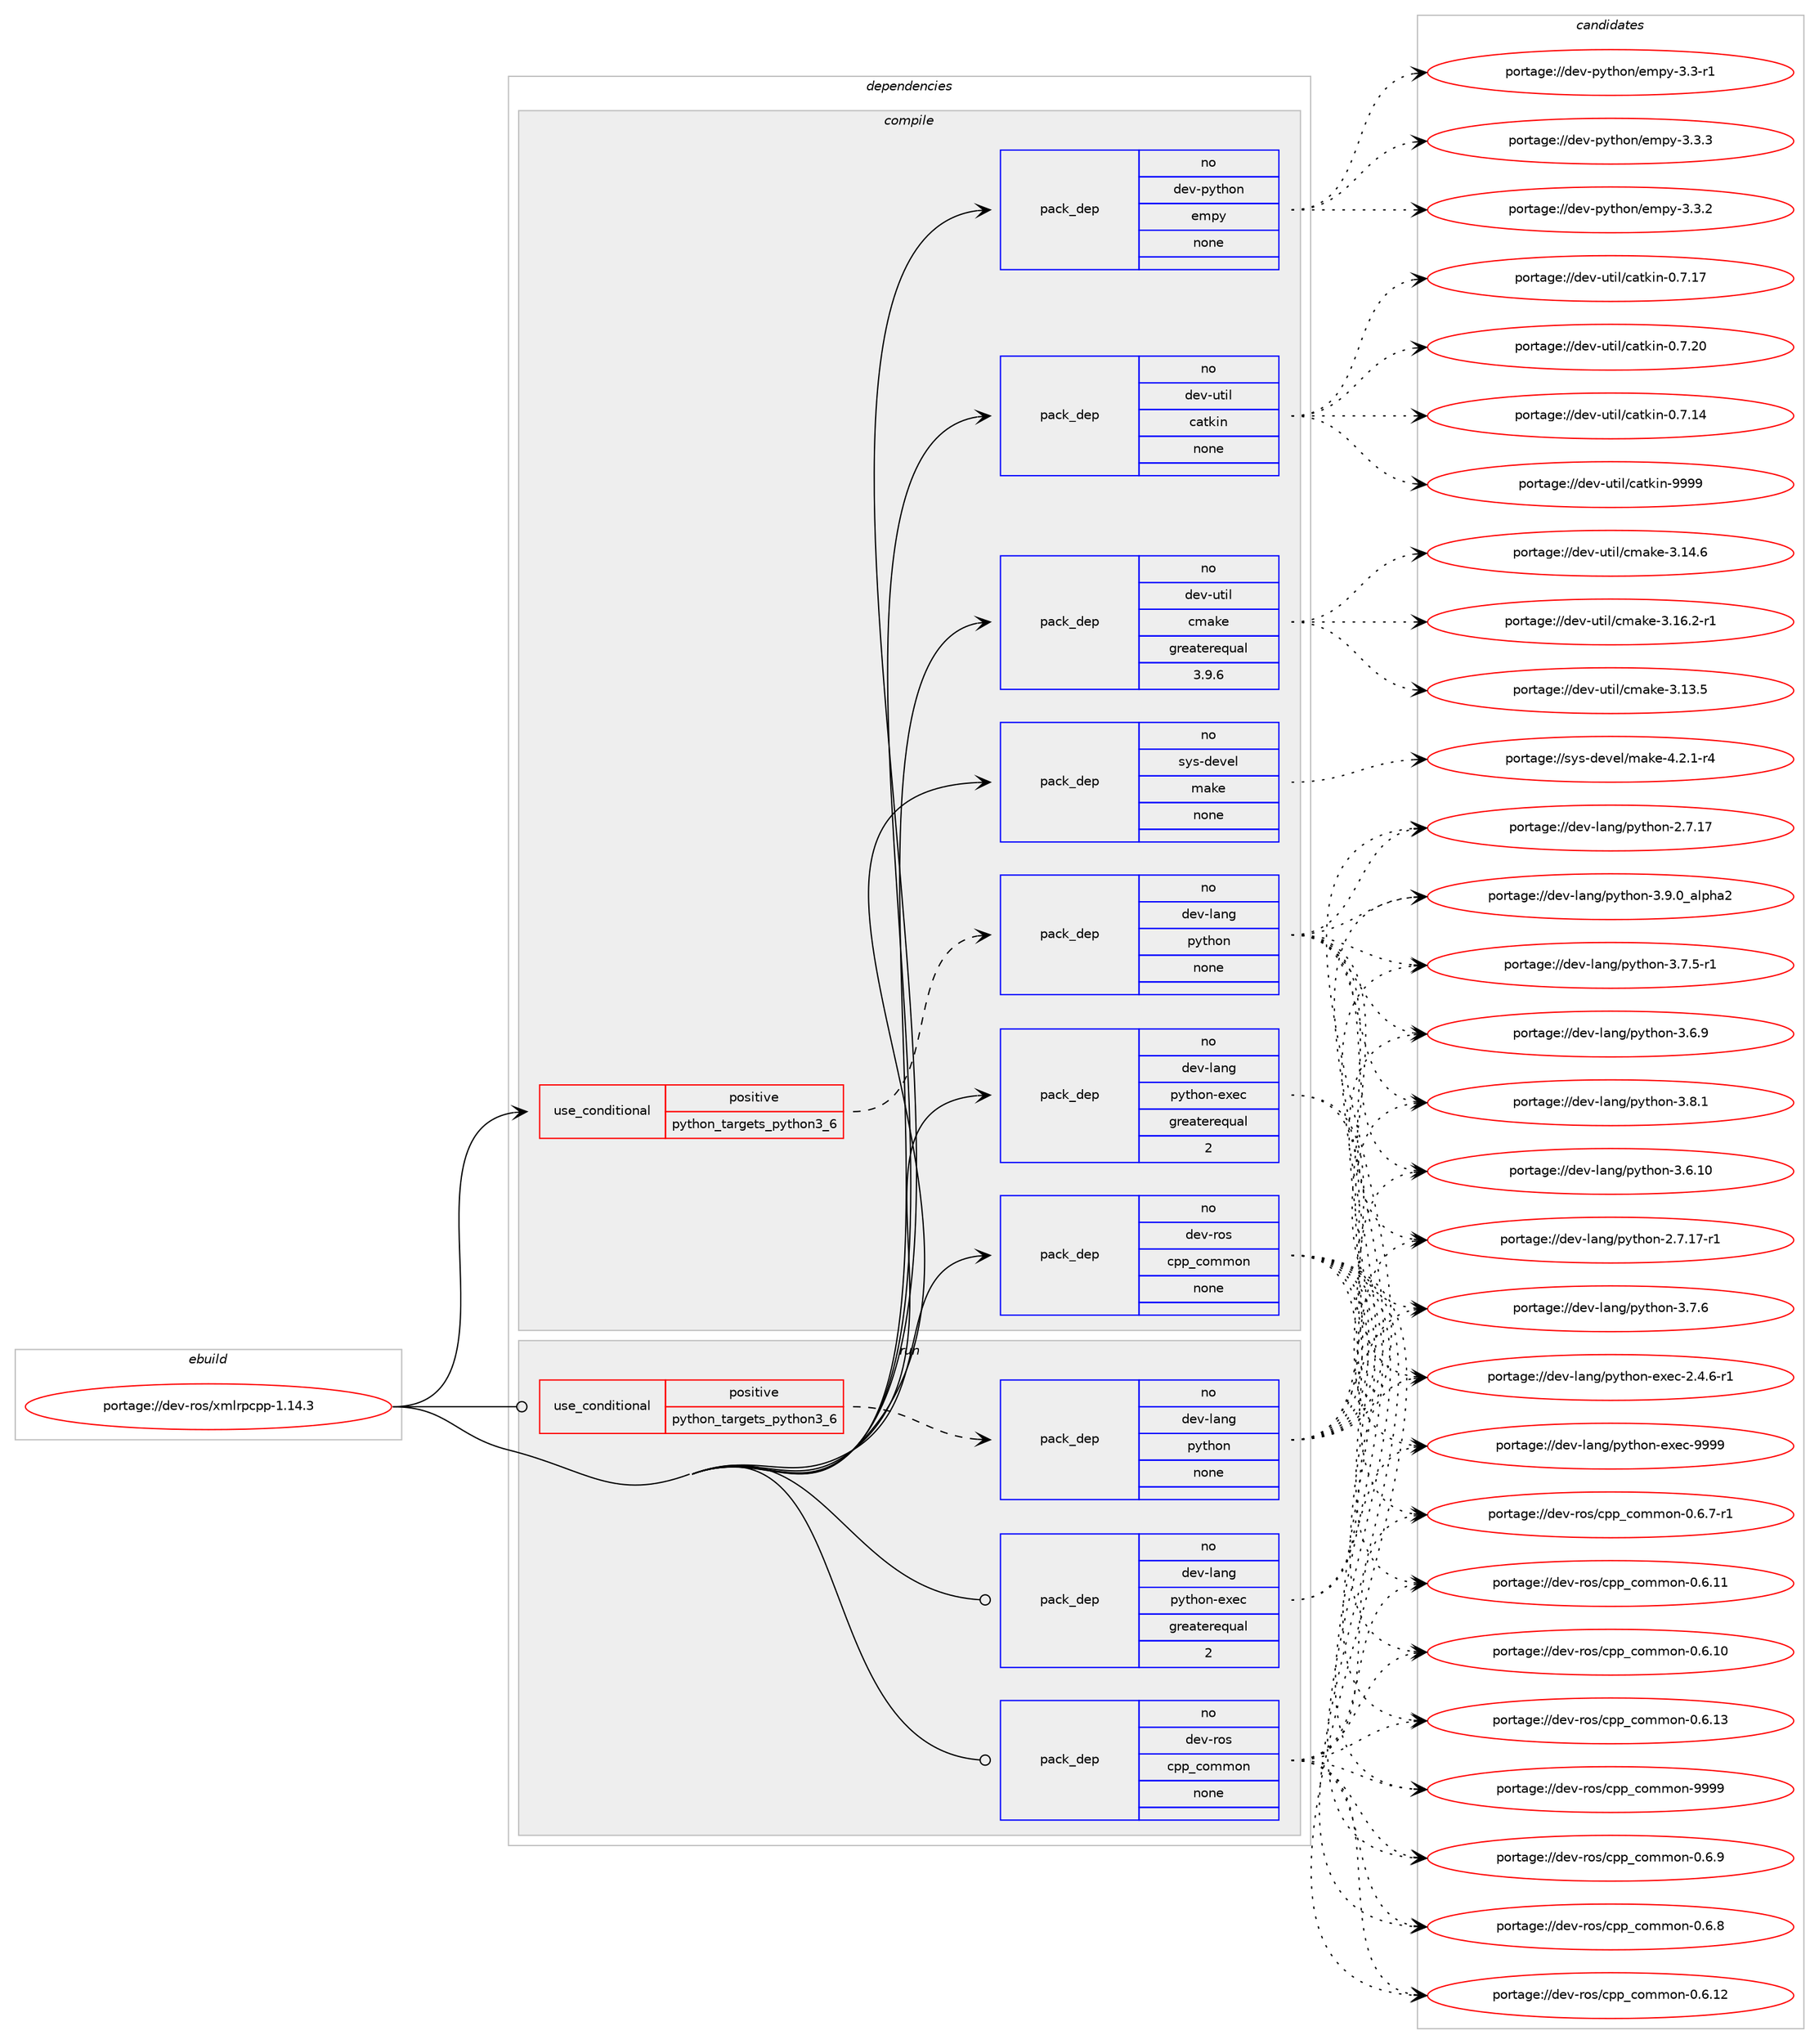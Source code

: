 digraph prolog {

# *************
# Graph options
# *************

newrank=true;
concentrate=true;
compound=true;
graph [rankdir=LR,fontname=Helvetica,fontsize=10,ranksep=1.5];#, ranksep=2.5, nodesep=0.2];
edge  [arrowhead=vee];
node  [fontname=Helvetica,fontsize=10];

# **********
# The ebuild
# **********

subgraph cluster_leftcol {
color=gray;
rank=same;
label=<<i>ebuild</i>>;
id [label="portage://dev-ros/xmlrpcpp-1.14.3", color=red, width=4, href="../dev-ros/xmlrpcpp-1.14.3.svg"];
}

# ****************
# The dependencies
# ****************

subgraph cluster_midcol {
color=gray;
label=<<i>dependencies</i>>;
subgraph cluster_compile {
fillcolor="#eeeeee";
style=filled;
label=<<i>compile</i>>;
subgraph cond95102 {
dependency371642 [label=<<TABLE BORDER="0" CELLBORDER="1" CELLSPACING="0" CELLPADDING="4"><TR><TD ROWSPAN="3" CELLPADDING="10">use_conditional</TD></TR><TR><TD>positive</TD></TR><TR><TD>python_targets_python3_6</TD></TR></TABLE>>, shape=none, color=red];
subgraph pack271687 {
dependency371643 [label=<<TABLE BORDER="0" CELLBORDER="1" CELLSPACING="0" CELLPADDING="4" WIDTH="220"><TR><TD ROWSPAN="6" CELLPADDING="30">pack_dep</TD></TR><TR><TD WIDTH="110">no</TD></TR><TR><TD>dev-lang</TD></TR><TR><TD>python</TD></TR><TR><TD>none</TD></TR><TR><TD></TD></TR></TABLE>>, shape=none, color=blue];
}
dependency371642:e -> dependency371643:w [weight=20,style="dashed",arrowhead="vee"];
}
id:e -> dependency371642:w [weight=20,style="solid",arrowhead="vee"];
subgraph pack271688 {
dependency371644 [label=<<TABLE BORDER="0" CELLBORDER="1" CELLSPACING="0" CELLPADDING="4" WIDTH="220"><TR><TD ROWSPAN="6" CELLPADDING="30">pack_dep</TD></TR><TR><TD WIDTH="110">no</TD></TR><TR><TD>dev-lang</TD></TR><TR><TD>python-exec</TD></TR><TR><TD>greaterequal</TD></TR><TR><TD>2</TD></TR></TABLE>>, shape=none, color=blue];
}
id:e -> dependency371644:w [weight=20,style="solid",arrowhead="vee"];
subgraph pack271689 {
dependency371645 [label=<<TABLE BORDER="0" CELLBORDER="1" CELLSPACING="0" CELLPADDING="4" WIDTH="220"><TR><TD ROWSPAN="6" CELLPADDING="30">pack_dep</TD></TR><TR><TD WIDTH="110">no</TD></TR><TR><TD>dev-python</TD></TR><TR><TD>empy</TD></TR><TR><TD>none</TD></TR><TR><TD></TD></TR></TABLE>>, shape=none, color=blue];
}
id:e -> dependency371645:w [weight=20,style="solid",arrowhead="vee"];
subgraph pack271690 {
dependency371646 [label=<<TABLE BORDER="0" CELLBORDER="1" CELLSPACING="0" CELLPADDING="4" WIDTH="220"><TR><TD ROWSPAN="6" CELLPADDING="30">pack_dep</TD></TR><TR><TD WIDTH="110">no</TD></TR><TR><TD>dev-ros</TD></TR><TR><TD>cpp_common</TD></TR><TR><TD>none</TD></TR><TR><TD></TD></TR></TABLE>>, shape=none, color=blue];
}
id:e -> dependency371646:w [weight=20,style="solid",arrowhead="vee"];
subgraph pack271691 {
dependency371647 [label=<<TABLE BORDER="0" CELLBORDER="1" CELLSPACING="0" CELLPADDING="4" WIDTH="220"><TR><TD ROWSPAN="6" CELLPADDING="30">pack_dep</TD></TR><TR><TD WIDTH="110">no</TD></TR><TR><TD>dev-util</TD></TR><TR><TD>catkin</TD></TR><TR><TD>none</TD></TR><TR><TD></TD></TR></TABLE>>, shape=none, color=blue];
}
id:e -> dependency371647:w [weight=20,style="solid",arrowhead="vee"];
subgraph pack271692 {
dependency371648 [label=<<TABLE BORDER="0" CELLBORDER="1" CELLSPACING="0" CELLPADDING="4" WIDTH="220"><TR><TD ROWSPAN="6" CELLPADDING="30">pack_dep</TD></TR><TR><TD WIDTH="110">no</TD></TR><TR><TD>dev-util</TD></TR><TR><TD>cmake</TD></TR><TR><TD>greaterequal</TD></TR><TR><TD>3.9.6</TD></TR></TABLE>>, shape=none, color=blue];
}
id:e -> dependency371648:w [weight=20,style="solid",arrowhead="vee"];
subgraph pack271693 {
dependency371649 [label=<<TABLE BORDER="0" CELLBORDER="1" CELLSPACING="0" CELLPADDING="4" WIDTH="220"><TR><TD ROWSPAN="6" CELLPADDING="30">pack_dep</TD></TR><TR><TD WIDTH="110">no</TD></TR><TR><TD>sys-devel</TD></TR><TR><TD>make</TD></TR><TR><TD>none</TD></TR><TR><TD></TD></TR></TABLE>>, shape=none, color=blue];
}
id:e -> dependency371649:w [weight=20,style="solid",arrowhead="vee"];
}
subgraph cluster_compileandrun {
fillcolor="#eeeeee";
style=filled;
label=<<i>compile and run</i>>;
}
subgraph cluster_run {
fillcolor="#eeeeee";
style=filled;
label=<<i>run</i>>;
subgraph cond95103 {
dependency371650 [label=<<TABLE BORDER="0" CELLBORDER="1" CELLSPACING="0" CELLPADDING="4"><TR><TD ROWSPAN="3" CELLPADDING="10">use_conditional</TD></TR><TR><TD>positive</TD></TR><TR><TD>python_targets_python3_6</TD></TR></TABLE>>, shape=none, color=red];
subgraph pack271694 {
dependency371651 [label=<<TABLE BORDER="0" CELLBORDER="1" CELLSPACING="0" CELLPADDING="4" WIDTH="220"><TR><TD ROWSPAN="6" CELLPADDING="30">pack_dep</TD></TR><TR><TD WIDTH="110">no</TD></TR><TR><TD>dev-lang</TD></TR><TR><TD>python</TD></TR><TR><TD>none</TD></TR><TR><TD></TD></TR></TABLE>>, shape=none, color=blue];
}
dependency371650:e -> dependency371651:w [weight=20,style="dashed",arrowhead="vee"];
}
id:e -> dependency371650:w [weight=20,style="solid",arrowhead="odot"];
subgraph pack271695 {
dependency371652 [label=<<TABLE BORDER="0" CELLBORDER="1" CELLSPACING="0" CELLPADDING="4" WIDTH="220"><TR><TD ROWSPAN="6" CELLPADDING="30">pack_dep</TD></TR><TR><TD WIDTH="110">no</TD></TR><TR><TD>dev-lang</TD></TR><TR><TD>python-exec</TD></TR><TR><TD>greaterequal</TD></TR><TR><TD>2</TD></TR></TABLE>>, shape=none, color=blue];
}
id:e -> dependency371652:w [weight=20,style="solid",arrowhead="odot"];
subgraph pack271696 {
dependency371653 [label=<<TABLE BORDER="0" CELLBORDER="1" CELLSPACING="0" CELLPADDING="4" WIDTH="220"><TR><TD ROWSPAN="6" CELLPADDING="30">pack_dep</TD></TR><TR><TD WIDTH="110">no</TD></TR><TR><TD>dev-ros</TD></TR><TR><TD>cpp_common</TD></TR><TR><TD>none</TD></TR><TR><TD></TD></TR></TABLE>>, shape=none, color=blue];
}
id:e -> dependency371653:w [weight=20,style="solid",arrowhead="odot"];
}
}

# **************
# The candidates
# **************

subgraph cluster_choices {
rank=same;
color=gray;
label=<<i>candidates</i>>;

subgraph choice271687 {
color=black;
nodesep=1;
choice10010111845108971101034711212111610411111045514657464895971081121049750 [label="portage://dev-lang/python-3.9.0_alpha2", color=red, width=4,href="../dev-lang/python-3.9.0_alpha2.svg"];
choice100101118451089711010347112121116104111110455146564649 [label="portage://dev-lang/python-3.8.1", color=red, width=4,href="../dev-lang/python-3.8.1.svg"];
choice100101118451089711010347112121116104111110455146554654 [label="portage://dev-lang/python-3.7.6", color=red, width=4,href="../dev-lang/python-3.7.6.svg"];
choice1001011184510897110103471121211161041111104551465546534511449 [label="portage://dev-lang/python-3.7.5-r1", color=red, width=4,href="../dev-lang/python-3.7.5-r1.svg"];
choice100101118451089711010347112121116104111110455146544657 [label="portage://dev-lang/python-3.6.9", color=red, width=4,href="../dev-lang/python-3.6.9.svg"];
choice10010111845108971101034711212111610411111045514654464948 [label="portage://dev-lang/python-3.6.10", color=red, width=4,href="../dev-lang/python-3.6.10.svg"];
choice100101118451089711010347112121116104111110455046554649554511449 [label="portage://dev-lang/python-2.7.17-r1", color=red, width=4,href="../dev-lang/python-2.7.17-r1.svg"];
choice10010111845108971101034711212111610411111045504655464955 [label="portage://dev-lang/python-2.7.17", color=red, width=4,href="../dev-lang/python-2.7.17.svg"];
dependency371643:e -> choice10010111845108971101034711212111610411111045514657464895971081121049750:w [style=dotted,weight="100"];
dependency371643:e -> choice100101118451089711010347112121116104111110455146564649:w [style=dotted,weight="100"];
dependency371643:e -> choice100101118451089711010347112121116104111110455146554654:w [style=dotted,weight="100"];
dependency371643:e -> choice1001011184510897110103471121211161041111104551465546534511449:w [style=dotted,weight="100"];
dependency371643:e -> choice100101118451089711010347112121116104111110455146544657:w [style=dotted,weight="100"];
dependency371643:e -> choice10010111845108971101034711212111610411111045514654464948:w [style=dotted,weight="100"];
dependency371643:e -> choice100101118451089711010347112121116104111110455046554649554511449:w [style=dotted,weight="100"];
dependency371643:e -> choice10010111845108971101034711212111610411111045504655464955:w [style=dotted,weight="100"];
}
subgraph choice271688 {
color=black;
nodesep=1;
choice10010111845108971101034711212111610411111045101120101994557575757 [label="portage://dev-lang/python-exec-9999", color=red, width=4,href="../dev-lang/python-exec-9999.svg"];
choice10010111845108971101034711212111610411111045101120101994550465246544511449 [label="portage://dev-lang/python-exec-2.4.6-r1", color=red, width=4,href="../dev-lang/python-exec-2.4.6-r1.svg"];
dependency371644:e -> choice10010111845108971101034711212111610411111045101120101994557575757:w [style=dotted,weight="100"];
dependency371644:e -> choice10010111845108971101034711212111610411111045101120101994550465246544511449:w [style=dotted,weight="100"];
}
subgraph choice271689 {
color=black;
nodesep=1;
choice1001011184511212111610411111047101109112121455146514651 [label="portage://dev-python/empy-3.3.3", color=red, width=4,href="../dev-python/empy-3.3.3.svg"];
choice1001011184511212111610411111047101109112121455146514650 [label="portage://dev-python/empy-3.3.2", color=red, width=4,href="../dev-python/empy-3.3.2.svg"];
choice1001011184511212111610411111047101109112121455146514511449 [label="portage://dev-python/empy-3.3-r1", color=red, width=4,href="../dev-python/empy-3.3-r1.svg"];
dependency371645:e -> choice1001011184511212111610411111047101109112121455146514651:w [style=dotted,weight="100"];
dependency371645:e -> choice1001011184511212111610411111047101109112121455146514650:w [style=dotted,weight="100"];
dependency371645:e -> choice1001011184511212111610411111047101109112121455146514511449:w [style=dotted,weight="100"];
}
subgraph choice271690 {
color=black;
nodesep=1;
choice10010111845114111115479911211295991111091091111104557575757 [label="portage://dev-ros/cpp_common-9999", color=red, width=4,href="../dev-ros/cpp_common-9999.svg"];
choice1001011184511411111547991121129599111109109111110454846544657 [label="portage://dev-ros/cpp_common-0.6.9", color=red, width=4,href="../dev-ros/cpp_common-0.6.9.svg"];
choice1001011184511411111547991121129599111109109111110454846544656 [label="portage://dev-ros/cpp_common-0.6.8", color=red, width=4,href="../dev-ros/cpp_common-0.6.8.svg"];
choice10010111845114111115479911211295991111091091111104548465446554511449 [label="portage://dev-ros/cpp_common-0.6.7-r1", color=red, width=4,href="../dev-ros/cpp_common-0.6.7-r1.svg"];
choice100101118451141111154799112112959911110910911111045484654464951 [label="portage://dev-ros/cpp_common-0.6.13", color=red, width=4,href="../dev-ros/cpp_common-0.6.13.svg"];
choice100101118451141111154799112112959911110910911111045484654464950 [label="portage://dev-ros/cpp_common-0.6.12", color=red, width=4,href="../dev-ros/cpp_common-0.6.12.svg"];
choice100101118451141111154799112112959911110910911111045484654464949 [label="portage://dev-ros/cpp_common-0.6.11", color=red, width=4,href="../dev-ros/cpp_common-0.6.11.svg"];
choice100101118451141111154799112112959911110910911111045484654464948 [label="portage://dev-ros/cpp_common-0.6.10", color=red, width=4,href="../dev-ros/cpp_common-0.6.10.svg"];
dependency371646:e -> choice10010111845114111115479911211295991111091091111104557575757:w [style=dotted,weight="100"];
dependency371646:e -> choice1001011184511411111547991121129599111109109111110454846544657:w [style=dotted,weight="100"];
dependency371646:e -> choice1001011184511411111547991121129599111109109111110454846544656:w [style=dotted,weight="100"];
dependency371646:e -> choice10010111845114111115479911211295991111091091111104548465446554511449:w [style=dotted,weight="100"];
dependency371646:e -> choice100101118451141111154799112112959911110910911111045484654464951:w [style=dotted,weight="100"];
dependency371646:e -> choice100101118451141111154799112112959911110910911111045484654464950:w [style=dotted,weight="100"];
dependency371646:e -> choice100101118451141111154799112112959911110910911111045484654464949:w [style=dotted,weight="100"];
dependency371646:e -> choice100101118451141111154799112112959911110910911111045484654464948:w [style=dotted,weight="100"];
}
subgraph choice271691 {
color=black;
nodesep=1;
choice100101118451171161051084799971161071051104557575757 [label="portage://dev-util/catkin-9999", color=red, width=4,href="../dev-util/catkin-9999.svg"];
choice1001011184511711610510847999711610710511045484655465048 [label="portage://dev-util/catkin-0.7.20", color=red, width=4,href="../dev-util/catkin-0.7.20.svg"];
choice1001011184511711610510847999711610710511045484655464955 [label="portage://dev-util/catkin-0.7.17", color=red, width=4,href="../dev-util/catkin-0.7.17.svg"];
choice1001011184511711610510847999711610710511045484655464952 [label="portage://dev-util/catkin-0.7.14", color=red, width=4,href="../dev-util/catkin-0.7.14.svg"];
dependency371647:e -> choice100101118451171161051084799971161071051104557575757:w [style=dotted,weight="100"];
dependency371647:e -> choice1001011184511711610510847999711610710511045484655465048:w [style=dotted,weight="100"];
dependency371647:e -> choice1001011184511711610510847999711610710511045484655464955:w [style=dotted,weight="100"];
dependency371647:e -> choice1001011184511711610510847999711610710511045484655464952:w [style=dotted,weight="100"];
}
subgraph choice271692 {
color=black;
nodesep=1;
choice10010111845117116105108479910997107101455146495446504511449 [label="portage://dev-util/cmake-3.16.2-r1", color=red, width=4,href="../dev-util/cmake-3.16.2-r1.svg"];
choice1001011184511711610510847991099710710145514649524654 [label="portage://dev-util/cmake-3.14.6", color=red, width=4,href="../dev-util/cmake-3.14.6.svg"];
choice1001011184511711610510847991099710710145514649514653 [label="portage://dev-util/cmake-3.13.5", color=red, width=4,href="../dev-util/cmake-3.13.5.svg"];
dependency371648:e -> choice10010111845117116105108479910997107101455146495446504511449:w [style=dotted,weight="100"];
dependency371648:e -> choice1001011184511711610510847991099710710145514649524654:w [style=dotted,weight="100"];
dependency371648:e -> choice1001011184511711610510847991099710710145514649514653:w [style=dotted,weight="100"];
}
subgraph choice271693 {
color=black;
nodesep=1;
choice1151211154510010111810110847109971071014552465046494511452 [label="portage://sys-devel/make-4.2.1-r4", color=red, width=4,href="../sys-devel/make-4.2.1-r4.svg"];
dependency371649:e -> choice1151211154510010111810110847109971071014552465046494511452:w [style=dotted,weight="100"];
}
subgraph choice271694 {
color=black;
nodesep=1;
choice10010111845108971101034711212111610411111045514657464895971081121049750 [label="portage://dev-lang/python-3.9.0_alpha2", color=red, width=4,href="../dev-lang/python-3.9.0_alpha2.svg"];
choice100101118451089711010347112121116104111110455146564649 [label="portage://dev-lang/python-3.8.1", color=red, width=4,href="../dev-lang/python-3.8.1.svg"];
choice100101118451089711010347112121116104111110455146554654 [label="portage://dev-lang/python-3.7.6", color=red, width=4,href="../dev-lang/python-3.7.6.svg"];
choice1001011184510897110103471121211161041111104551465546534511449 [label="portage://dev-lang/python-3.7.5-r1", color=red, width=4,href="../dev-lang/python-3.7.5-r1.svg"];
choice100101118451089711010347112121116104111110455146544657 [label="portage://dev-lang/python-3.6.9", color=red, width=4,href="../dev-lang/python-3.6.9.svg"];
choice10010111845108971101034711212111610411111045514654464948 [label="portage://dev-lang/python-3.6.10", color=red, width=4,href="../dev-lang/python-3.6.10.svg"];
choice100101118451089711010347112121116104111110455046554649554511449 [label="portage://dev-lang/python-2.7.17-r1", color=red, width=4,href="../dev-lang/python-2.7.17-r1.svg"];
choice10010111845108971101034711212111610411111045504655464955 [label="portage://dev-lang/python-2.7.17", color=red, width=4,href="../dev-lang/python-2.7.17.svg"];
dependency371651:e -> choice10010111845108971101034711212111610411111045514657464895971081121049750:w [style=dotted,weight="100"];
dependency371651:e -> choice100101118451089711010347112121116104111110455146564649:w [style=dotted,weight="100"];
dependency371651:e -> choice100101118451089711010347112121116104111110455146554654:w [style=dotted,weight="100"];
dependency371651:e -> choice1001011184510897110103471121211161041111104551465546534511449:w [style=dotted,weight="100"];
dependency371651:e -> choice100101118451089711010347112121116104111110455146544657:w [style=dotted,weight="100"];
dependency371651:e -> choice10010111845108971101034711212111610411111045514654464948:w [style=dotted,weight="100"];
dependency371651:e -> choice100101118451089711010347112121116104111110455046554649554511449:w [style=dotted,weight="100"];
dependency371651:e -> choice10010111845108971101034711212111610411111045504655464955:w [style=dotted,weight="100"];
}
subgraph choice271695 {
color=black;
nodesep=1;
choice10010111845108971101034711212111610411111045101120101994557575757 [label="portage://dev-lang/python-exec-9999", color=red, width=4,href="../dev-lang/python-exec-9999.svg"];
choice10010111845108971101034711212111610411111045101120101994550465246544511449 [label="portage://dev-lang/python-exec-2.4.6-r1", color=red, width=4,href="../dev-lang/python-exec-2.4.6-r1.svg"];
dependency371652:e -> choice10010111845108971101034711212111610411111045101120101994557575757:w [style=dotted,weight="100"];
dependency371652:e -> choice10010111845108971101034711212111610411111045101120101994550465246544511449:w [style=dotted,weight="100"];
}
subgraph choice271696 {
color=black;
nodesep=1;
choice10010111845114111115479911211295991111091091111104557575757 [label="portage://dev-ros/cpp_common-9999", color=red, width=4,href="../dev-ros/cpp_common-9999.svg"];
choice1001011184511411111547991121129599111109109111110454846544657 [label="portage://dev-ros/cpp_common-0.6.9", color=red, width=4,href="../dev-ros/cpp_common-0.6.9.svg"];
choice1001011184511411111547991121129599111109109111110454846544656 [label="portage://dev-ros/cpp_common-0.6.8", color=red, width=4,href="../dev-ros/cpp_common-0.6.8.svg"];
choice10010111845114111115479911211295991111091091111104548465446554511449 [label="portage://dev-ros/cpp_common-0.6.7-r1", color=red, width=4,href="../dev-ros/cpp_common-0.6.7-r1.svg"];
choice100101118451141111154799112112959911110910911111045484654464951 [label="portage://dev-ros/cpp_common-0.6.13", color=red, width=4,href="../dev-ros/cpp_common-0.6.13.svg"];
choice100101118451141111154799112112959911110910911111045484654464950 [label="portage://dev-ros/cpp_common-0.6.12", color=red, width=4,href="../dev-ros/cpp_common-0.6.12.svg"];
choice100101118451141111154799112112959911110910911111045484654464949 [label="portage://dev-ros/cpp_common-0.6.11", color=red, width=4,href="../dev-ros/cpp_common-0.6.11.svg"];
choice100101118451141111154799112112959911110910911111045484654464948 [label="portage://dev-ros/cpp_common-0.6.10", color=red, width=4,href="../dev-ros/cpp_common-0.6.10.svg"];
dependency371653:e -> choice10010111845114111115479911211295991111091091111104557575757:w [style=dotted,weight="100"];
dependency371653:e -> choice1001011184511411111547991121129599111109109111110454846544657:w [style=dotted,weight="100"];
dependency371653:e -> choice1001011184511411111547991121129599111109109111110454846544656:w [style=dotted,weight="100"];
dependency371653:e -> choice10010111845114111115479911211295991111091091111104548465446554511449:w [style=dotted,weight="100"];
dependency371653:e -> choice100101118451141111154799112112959911110910911111045484654464951:w [style=dotted,weight="100"];
dependency371653:e -> choice100101118451141111154799112112959911110910911111045484654464950:w [style=dotted,weight="100"];
dependency371653:e -> choice100101118451141111154799112112959911110910911111045484654464949:w [style=dotted,weight="100"];
dependency371653:e -> choice100101118451141111154799112112959911110910911111045484654464948:w [style=dotted,weight="100"];
}
}

}
